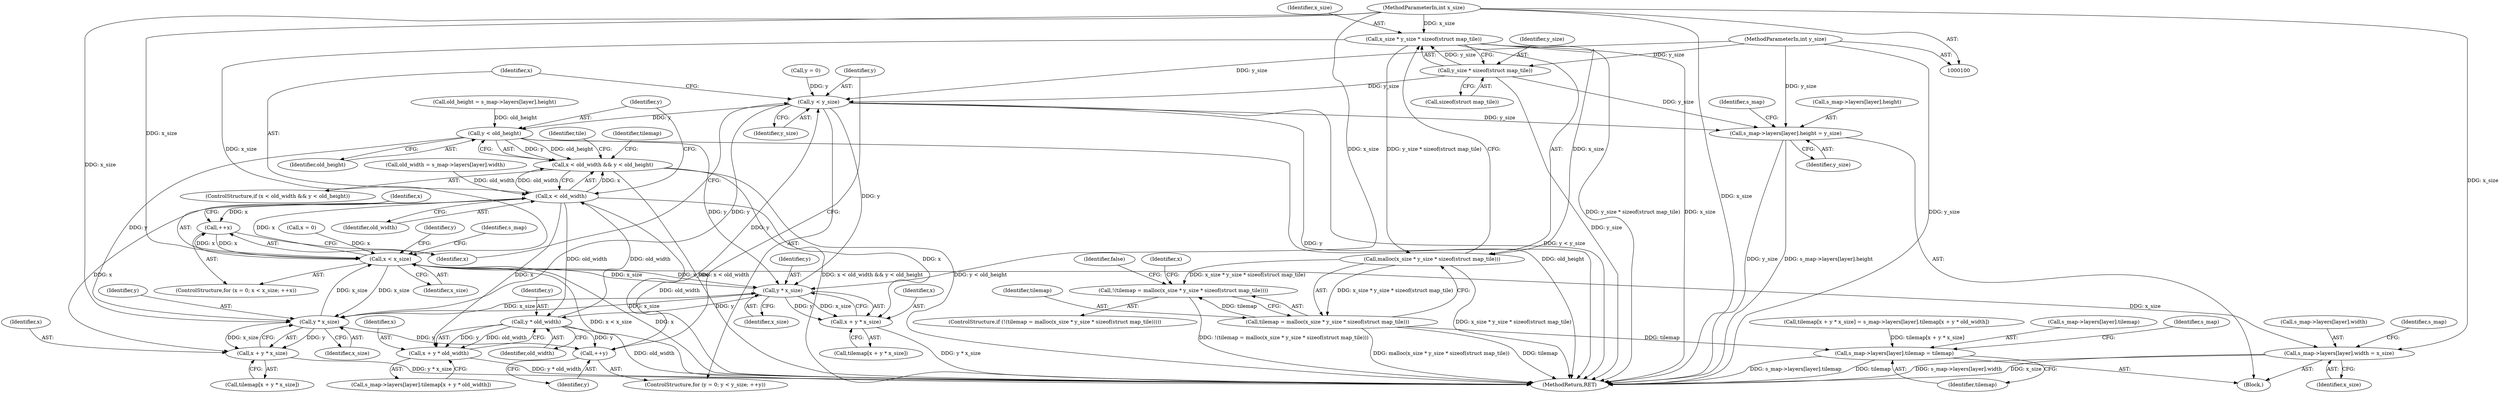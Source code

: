 digraph "0_minisphere_252c1ca184cb38e1acb917aa0e451c5f08519996@API" {
"1000139" [label="(Call,x_size * y_size * sizeof(struct map_tile))"];
"1000102" [label="(MethodParameterIn,int x_size)"];
"1000141" [label="(Call,y_size * sizeof(struct map_tile))"];
"1000103" [label="(MethodParameterIn,int y_size)"];
"1000138" [label="(Call,malloc(x_size * y_size * sizeof(struct map_tile)))"];
"1000135" [label="(Call,!(tilemap = malloc(x_size * y_size * sizeof(struct map_tile))))"];
"1000136" [label="(Call,tilemap = malloc(x_size * y_size * sizeof(struct map_tile)))"];
"1000231" [label="(Call,s_map->layers[layer].tilemap = tilemap)"];
"1000151" [label="(Call,x < x_size)"];
"1000154" [label="(Call,++x)"];
"1000169" [label="(Call,x < old_width)"];
"1000168" [label="(Call,x < old_width && y < old_height)"];
"1000179" [label="(Call,x + y * x_size)"];
"1000192" [label="(Call,x + y * old_width)"];
"1000194" [label="(Call,y * old_width)"];
"1000164" [label="(Call,++y)"];
"1000161" [label="(Call,y < y_size)"];
"1000172" [label="(Call,y < old_height)"];
"1000181" [label="(Call,y * x_size)"];
"1000206" [label="(Call,y * x_size)"];
"1000204" [label="(Call,x + y * x_size)"];
"1000249" [label="(Call,s_map->layers[layer].height = y_size)"];
"1000240" [label="(Call,s_map->layers[layer].width = x_size)"];
"1000240" [label="(Call,s_map->layers[layer].width = x_size)"];
"1000135" [label="(Call,!(tilemap = malloc(x_size * y_size * sizeof(struct map_tile))))"];
"1000157" [label="(ControlStructure,for (y = 0; y < y_size; ++y))"];
"1000138" [label="(Call,malloc(x_size * y_size * sizeof(struct map_tile)))"];
"1000104" [label="(Block,)"];
"1000103" [label="(MethodParameterIn,int y_size)"];
"1000249" [label="(Call,s_map->layers[layer].height = y_size)"];
"1000116" [label="(Call,old_width = s_map->layers[layer].width)"];
"1000146" [label="(Identifier,false)"];
"1000163" [label="(Identifier,y_size)"];
"1000158" [label="(Call,y = 0)"];
"1000161" [label="(Call,y < y_size)"];
"1000142" [label="(Identifier,y_size)"];
"1000257" [label="(Identifier,y_size)"];
"1000250" [label="(Call,s_map->layers[layer].height)"];
"1000162" [label="(Identifier,y)"];
"1000155" [label="(Identifier,x)"];
"1000176" [label="(Call,tilemap[x + y * x_size] = s_map->layers[layer].tilemap[x + y * old_width])"];
"1000194" [label="(Call,y * old_width)"];
"1000232" [label="(Call,s_map->layers[layer].tilemap)"];
"1000177" [label="(Call,tilemap[x + y * x_size])"];
"1000169" [label="(Call,x < old_width)"];
"1000179" [label="(Call,x + y * x_size)"];
"1000204" [label="(Call,x + y * x_size)"];
"1000148" [label="(Call,x = 0)"];
"1000136" [label="(Call,tilemap = malloc(x_size * y_size * sizeof(struct map_tile)))"];
"1000192" [label="(Call,x + y * old_width)"];
"1000125" [label="(Call,old_height = s_map->layers[layer].height)"];
"1000170" [label="(Identifier,x)"];
"1000165" [label="(Identifier,y)"];
"1000168" [label="(Call,x < old_width && y < old_height)"];
"1000140" [label="(Identifier,x_size)"];
"1000143" [label="(Call,sizeof(struct map_tile))"];
"1000181" [label="(Call,y * x_size)"];
"1000154" [label="(Call,++x)"];
"1000200" [label="(Identifier,tile)"];
"1000167" [label="(ControlStructure,if (x < old_width && y < old_height))"];
"1000468" [label="(MethodReturn,RET)"];
"1000134" [label="(ControlStructure,if (!(tilemap = malloc(x_size * y_size * sizeof(struct map_tile)))))"];
"1000206" [label="(Call,y * x_size)"];
"1000159" [label="(Identifier,y)"];
"1000196" [label="(Identifier,old_width)"];
"1000174" [label="(Identifier,old_height)"];
"1000205" [label="(Identifier,x)"];
"1000239" [label="(Identifier,tilemap)"];
"1000149" [label="(Identifier,x)"];
"1000102" [label="(MethodParameterIn,int x_size)"];
"1000164" [label="(Call,++y)"];
"1000184" [label="(Call,s_map->layers[layer].tilemap[x + y * old_width])"];
"1000260" [label="(Identifier,s_map)"];
"1000178" [label="(Identifier,tilemap)"];
"1000172" [label="(Call,y < old_height)"];
"1000195" [label="(Identifier,y)"];
"1000141" [label="(Call,y_size * sizeof(struct map_tile))"];
"1000182" [label="(Identifier,y)"];
"1000173" [label="(Identifier,y)"];
"1000241" [label="(Call,s_map->layers[layer].width)"];
"1000208" [label="(Identifier,x_size)"];
"1000153" [label="(Identifier,x_size)"];
"1000151" [label="(Call,x < x_size)"];
"1000147" [label="(ControlStructure,for (x = 0; x < x_size; ++x))"];
"1000227" [label="(Identifier,s_map)"];
"1000180" [label="(Identifier,x)"];
"1000183" [label="(Identifier,x_size)"];
"1000193" [label="(Identifier,x)"];
"1000152" [label="(Identifier,x)"];
"1000139" [label="(Call,x_size * y_size * sizeof(struct map_tile))"];
"1000253" [label="(Identifier,s_map)"];
"1000244" [label="(Identifier,s_map)"];
"1000207" [label="(Identifier,y)"];
"1000137" [label="(Identifier,tilemap)"];
"1000171" [label="(Identifier,old_width)"];
"1000231" [label="(Call,s_map->layers[layer].tilemap = tilemap)"];
"1000202" [label="(Call,tilemap[x + y * x_size])"];
"1000248" [label="(Identifier,x_size)"];
"1000139" -> "1000138"  [label="AST: "];
"1000139" -> "1000141"  [label="CFG: "];
"1000140" -> "1000139"  [label="AST: "];
"1000141" -> "1000139"  [label="AST: "];
"1000138" -> "1000139"  [label="CFG: "];
"1000139" -> "1000468"  [label="DDG: y_size * sizeof(struct map_tile)"];
"1000139" -> "1000468"  [label="DDG: x_size"];
"1000139" -> "1000138"  [label="DDG: x_size"];
"1000139" -> "1000138"  [label="DDG: y_size * sizeof(struct map_tile)"];
"1000102" -> "1000139"  [label="DDG: x_size"];
"1000141" -> "1000139"  [label="DDG: y_size"];
"1000139" -> "1000151"  [label="DDG: x_size"];
"1000102" -> "1000100"  [label="AST: "];
"1000102" -> "1000468"  [label="DDG: x_size"];
"1000102" -> "1000151"  [label="DDG: x_size"];
"1000102" -> "1000181"  [label="DDG: x_size"];
"1000102" -> "1000206"  [label="DDG: x_size"];
"1000102" -> "1000240"  [label="DDG: x_size"];
"1000141" -> "1000143"  [label="CFG: "];
"1000142" -> "1000141"  [label="AST: "];
"1000143" -> "1000141"  [label="AST: "];
"1000141" -> "1000468"  [label="DDG: y_size"];
"1000103" -> "1000141"  [label="DDG: y_size"];
"1000141" -> "1000161"  [label="DDG: y_size"];
"1000141" -> "1000249"  [label="DDG: y_size"];
"1000103" -> "1000100"  [label="AST: "];
"1000103" -> "1000468"  [label="DDG: y_size"];
"1000103" -> "1000161"  [label="DDG: y_size"];
"1000103" -> "1000249"  [label="DDG: y_size"];
"1000138" -> "1000136"  [label="AST: "];
"1000136" -> "1000138"  [label="CFG: "];
"1000138" -> "1000468"  [label="DDG: x_size * y_size * sizeof(struct map_tile)"];
"1000138" -> "1000135"  [label="DDG: x_size * y_size * sizeof(struct map_tile)"];
"1000138" -> "1000136"  [label="DDG: x_size * y_size * sizeof(struct map_tile)"];
"1000135" -> "1000134"  [label="AST: "];
"1000135" -> "1000136"  [label="CFG: "];
"1000136" -> "1000135"  [label="AST: "];
"1000146" -> "1000135"  [label="CFG: "];
"1000149" -> "1000135"  [label="CFG: "];
"1000135" -> "1000468"  [label="DDG: !(tilemap = malloc(x_size * y_size * sizeof(struct map_tile)))"];
"1000136" -> "1000135"  [label="DDG: tilemap"];
"1000137" -> "1000136"  [label="AST: "];
"1000136" -> "1000468"  [label="DDG: malloc(x_size * y_size * sizeof(struct map_tile))"];
"1000136" -> "1000468"  [label="DDG: tilemap"];
"1000136" -> "1000231"  [label="DDG: tilemap"];
"1000231" -> "1000104"  [label="AST: "];
"1000231" -> "1000239"  [label="CFG: "];
"1000232" -> "1000231"  [label="AST: "];
"1000239" -> "1000231"  [label="AST: "];
"1000244" -> "1000231"  [label="CFG: "];
"1000231" -> "1000468"  [label="DDG: tilemap"];
"1000231" -> "1000468"  [label="DDG: s_map->layers[layer].tilemap"];
"1000176" -> "1000231"  [label="DDG: tilemap[x + y * x_size]"];
"1000151" -> "1000147"  [label="AST: "];
"1000151" -> "1000153"  [label="CFG: "];
"1000152" -> "1000151"  [label="AST: "];
"1000153" -> "1000151"  [label="AST: "];
"1000159" -> "1000151"  [label="CFG: "];
"1000227" -> "1000151"  [label="CFG: "];
"1000151" -> "1000468"  [label="DDG: x < x_size"];
"1000151" -> "1000468"  [label="DDG: x"];
"1000154" -> "1000151"  [label="DDG: x"];
"1000148" -> "1000151"  [label="DDG: x"];
"1000206" -> "1000151"  [label="DDG: x_size"];
"1000181" -> "1000151"  [label="DDG: x_size"];
"1000151" -> "1000154"  [label="DDG: x"];
"1000151" -> "1000169"  [label="DDG: x"];
"1000151" -> "1000181"  [label="DDG: x_size"];
"1000151" -> "1000206"  [label="DDG: x_size"];
"1000151" -> "1000240"  [label="DDG: x_size"];
"1000154" -> "1000147"  [label="AST: "];
"1000154" -> "1000155"  [label="CFG: "];
"1000155" -> "1000154"  [label="AST: "];
"1000152" -> "1000154"  [label="CFG: "];
"1000169" -> "1000154"  [label="DDG: x"];
"1000169" -> "1000168"  [label="AST: "];
"1000169" -> "1000171"  [label="CFG: "];
"1000170" -> "1000169"  [label="AST: "];
"1000171" -> "1000169"  [label="AST: "];
"1000173" -> "1000169"  [label="CFG: "];
"1000168" -> "1000169"  [label="CFG: "];
"1000169" -> "1000468"  [label="DDG: old_width"];
"1000169" -> "1000168"  [label="DDG: x"];
"1000169" -> "1000168"  [label="DDG: old_width"];
"1000116" -> "1000169"  [label="DDG: old_width"];
"1000194" -> "1000169"  [label="DDG: old_width"];
"1000169" -> "1000179"  [label="DDG: x"];
"1000169" -> "1000192"  [label="DDG: x"];
"1000169" -> "1000194"  [label="DDG: old_width"];
"1000169" -> "1000204"  [label="DDG: x"];
"1000168" -> "1000167"  [label="AST: "];
"1000168" -> "1000172"  [label="CFG: "];
"1000172" -> "1000168"  [label="AST: "];
"1000178" -> "1000168"  [label="CFG: "];
"1000200" -> "1000168"  [label="CFG: "];
"1000168" -> "1000468"  [label="DDG: x < old_width && y < old_height"];
"1000168" -> "1000468"  [label="DDG: y < old_height"];
"1000168" -> "1000468"  [label="DDG: x < old_width"];
"1000172" -> "1000168"  [label="DDG: y"];
"1000172" -> "1000168"  [label="DDG: old_height"];
"1000179" -> "1000177"  [label="AST: "];
"1000179" -> "1000181"  [label="CFG: "];
"1000180" -> "1000179"  [label="AST: "];
"1000181" -> "1000179"  [label="AST: "];
"1000177" -> "1000179"  [label="CFG: "];
"1000179" -> "1000468"  [label="DDG: y * x_size"];
"1000181" -> "1000179"  [label="DDG: y"];
"1000181" -> "1000179"  [label="DDG: x_size"];
"1000192" -> "1000184"  [label="AST: "];
"1000192" -> "1000194"  [label="CFG: "];
"1000193" -> "1000192"  [label="AST: "];
"1000194" -> "1000192"  [label="AST: "];
"1000184" -> "1000192"  [label="CFG: "];
"1000192" -> "1000468"  [label="DDG: y * old_width"];
"1000194" -> "1000192"  [label="DDG: y"];
"1000194" -> "1000192"  [label="DDG: old_width"];
"1000194" -> "1000196"  [label="CFG: "];
"1000195" -> "1000194"  [label="AST: "];
"1000196" -> "1000194"  [label="AST: "];
"1000194" -> "1000468"  [label="DDG: old_width"];
"1000194" -> "1000164"  [label="DDG: y"];
"1000181" -> "1000194"  [label="DDG: y"];
"1000164" -> "1000157"  [label="AST: "];
"1000164" -> "1000165"  [label="CFG: "];
"1000165" -> "1000164"  [label="AST: "];
"1000162" -> "1000164"  [label="CFG: "];
"1000164" -> "1000161"  [label="DDG: y"];
"1000206" -> "1000164"  [label="DDG: y"];
"1000161" -> "1000157"  [label="AST: "];
"1000161" -> "1000163"  [label="CFG: "];
"1000162" -> "1000161"  [label="AST: "];
"1000163" -> "1000161"  [label="AST: "];
"1000170" -> "1000161"  [label="CFG: "];
"1000155" -> "1000161"  [label="CFG: "];
"1000161" -> "1000468"  [label="DDG: y"];
"1000161" -> "1000468"  [label="DDG: y < y_size"];
"1000158" -> "1000161"  [label="DDG: y"];
"1000161" -> "1000172"  [label="DDG: y"];
"1000161" -> "1000181"  [label="DDG: y"];
"1000161" -> "1000206"  [label="DDG: y"];
"1000161" -> "1000249"  [label="DDG: y_size"];
"1000172" -> "1000174"  [label="CFG: "];
"1000173" -> "1000172"  [label="AST: "];
"1000174" -> "1000172"  [label="AST: "];
"1000172" -> "1000468"  [label="DDG: old_height"];
"1000125" -> "1000172"  [label="DDG: old_height"];
"1000172" -> "1000181"  [label="DDG: y"];
"1000172" -> "1000206"  [label="DDG: y"];
"1000181" -> "1000183"  [label="CFG: "];
"1000182" -> "1000181"  [label="AST: "];
"1000183" -> "1000181"  [label="AST: "];
"1000206" -> "1000181"  [label="DDG: x_size"];
"1000181" -> "1000206"  [label="DDG: x_size"];
"1000206" -> "1000204"  [label="AST: "];
"1000206" -> "1000208"  [label="CFG: "];
"1000207" -> "1000206"  [label="AST: "];
"1000208" -> "1000206"  [label="AST: "];
"1000204" -> "1000206"  [label="CFG: "];
"1000206" -> "1000204"  [label="DDG: y"];
"1000206" -> "1000204"  [label="DDG: x_size"];
"1000204" -> "1000202"  [label="AST: "];
"1000205" -> "1000204"  [label="AST: "];
"1000202" -> "1000204"  [label="CFG: "];
"1000204" -> "1000468"  [label="DDG: y * x_size"];
"1000249" -> "1000104"  [label="AST: "];
"1000249" -> "1000257"  [label="CFG: "];
"1000250" -> "1000249"  [label="AST: "];
"1000257" -> "1000249"  [label="AST: "];
"1000260" -> "1000249"  [label="CFG: "];
"1000249" -> "1000468"  [label="DDG: y_size"];
"1000249" -> "1000468"  [label="DDG: s_map->layers[layer].height"];
"1000240" -> "1000104"  [label="AST: "];
"1000240" -> "1000248"  [label="CFG: "];
"1000241" -> "1000240"  [label="AST: "];
"1000248" -> "1000240"  [label="AST: "];
"1000253" -> "1000240"  [label="CFG: "];
"1000240" -> "1000468"  [label="DDG: x_size"];
"1000240" -> "1000468"  [label="DDG: s_map->layers[layer].width"];
}
